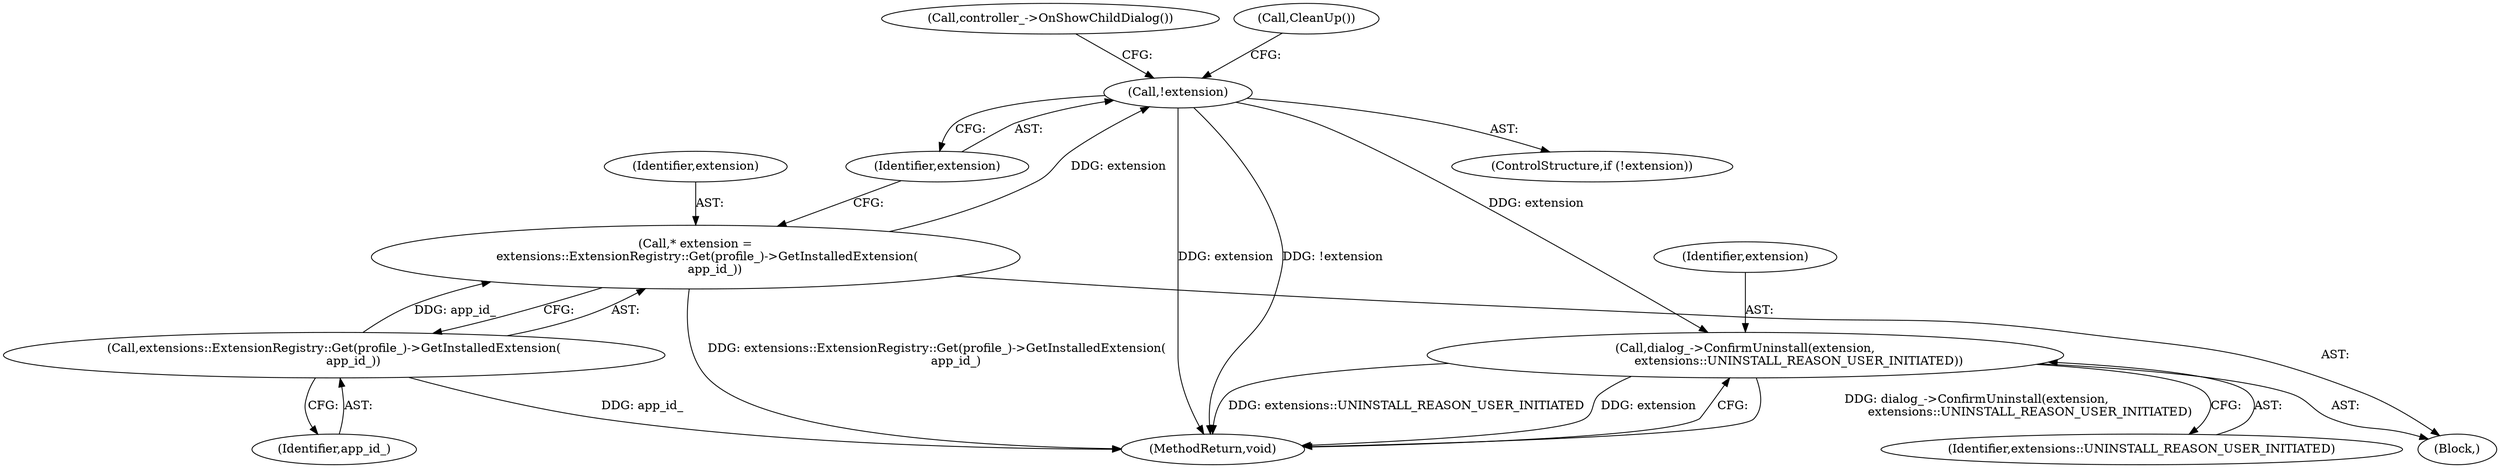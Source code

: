 digraph "0_Chrome_db93178bcaaf7e99ebb18bd51fa99b2feaf47e1f_4@pointer" {
"1000108" [label="(Call,!extension)"];
"1000103" [label="(Call,* extension =\n      extensions::ExtensionRegistry::Get(profile_)->GetInstalledExtension(\n          app_id_))"];
"1000105" [label="(Call,extensions::ExtensionRegistry::Get(profile_)->GetInstalledExtension(\n          app_id_))"];
"1000119" [label="(Call,dialog_->ConfirmUninstall(extension,\n                            extensions::UNINSTALL_REASON_USER_INITIATED))"];
"1000122" [label="(MethodReturn,void)"];
"1000121" [label="(Identifier,extensions::UNINSTALL_REASON_USER_INITIATED)"];
"1000106" [label="(Identifier,app_id_)"];
"1000105" [label="(Call,extensions::ExtensionRegistry::Get(profile_)->GetInstalledExtension(\n          app_id_))"];
"1000101" [label="(Block,)"];
"1000113" [label="(Call,controller_->OnShowChildDialog())"];
"1000104" [label="(Identifier,extension)"];
"1000120" [label="(Identifier,extension)"];
"1000108" [label="(Call,!extension)"];
"1000107" [label="(ControlStructure,if (!extension))"];
"1000103" [label="(Call,* extension =\n      extensions::ExtensionRegistry::Get(profile_)->GetInstalledExtension(\n          app_id_))"];
"1000119" [label="(Call,dialog_->ConfirmUninstall(extension,\n                            extensions::UNINSTALL_REASON_USER_INITIATED))"];
"1000111" [label="(Call,CleanUp())"];
"1000109" [label="(Identifier,extension)"];
"1000108" -> "1000107"  [label="AST: "];
"1000108" -> "1000109"  [label="CFG: "];
"1000109" -> "1000108"  [label="AST: "];
"1000111" -> "1000108"  [label="CFG: "];
"1000113" -> "1000108"  [label="CFG: "];
"1000108" -> "1000122"  [label="DDG: !extension"];
"1000108" -> "1000122"  [label="DDG: extension"];
"1000103" -> "1000108"  [label="DDG: extension"];
"1000108" -> "1000119"  [label="DDG: extension"];
"1000103" -> "1000101"  [label="AST: "];
"1000103" -> "1000105"  [label="CFG: "];
"1000104" -> "1000103"  [label="AST: "];
"1000105" -> "1000103"  [label="AST: "];
"1000109" -> "1000103"  [label="CFG: "];
"1000103" -> "1000122"  [label="DDG: extensions::ExtensionRegistry::Get(profile_)->GetInstalledExtension(\n          app_id_)"];
"1000105" -> "1000103"  [label="DDG: app_id_"];
"1000105" -> "1000106"  [label="CFG: "];
"1000106" -> "1000105"  [label="AST: "];
"1000105" -> "1000122"  [label="DDG: app_id_"];
"1000119" -> "1000101"  [label="AST: "];
"1000119" -> "1000121"  [label="CFG: "];
"1000120" -> "1000119"  [label="AST: "];
"1000121" -> "1000119"  [label="AST: "];
"1000122" -> "1000119"  [label="CFG: "];
"1000119" -> "1000122"  [label="DDG: dialog_->ConfirmUninstall(extension,\n                            extensions::UNINSTALL_REASON_USER_INITIATED)"];
"1000119" -> "1000122"  [label="DDG: extensions::UNINSTALL_REASON_USER_INITIATED"];
"1000119" -> "1000122"  [label="DDG: extension"];
}
